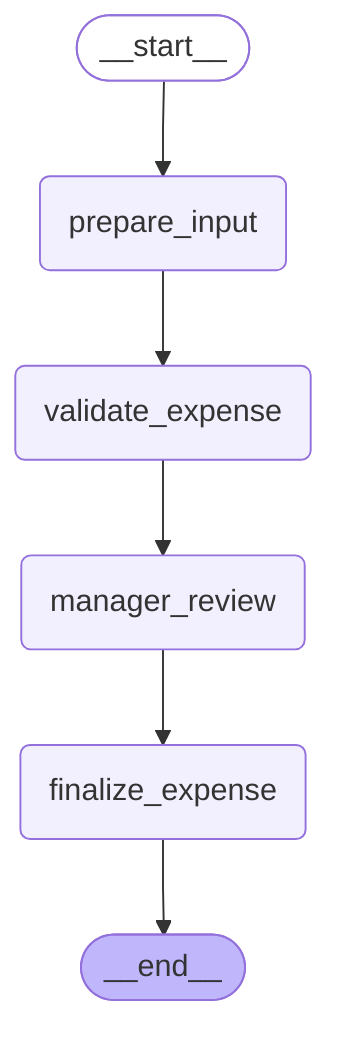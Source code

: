 ---
config:
  flowchart:
    curve: linear
---
graph TD;
	__start__([<p>__start__</p>]):::first
	prepare_input(prepare_input)
	validate_expense(validate_expense)
	manager_review(manager_review)
	finalize_expense(finalize_expense)
	__end__([<p>__end__</p>]):::last
	__start__ --> prepare_input;
	manager_review --> finalize_expense;
	prepare_input --> validate_expense;
	validate_expense --> manager_review;
	finalize_expense --> __end__;
	classDef default fill:#f2f0ff,line-height:1.2
	classDef first fill-opacity:0
	classDef last fill:#bfb6fc